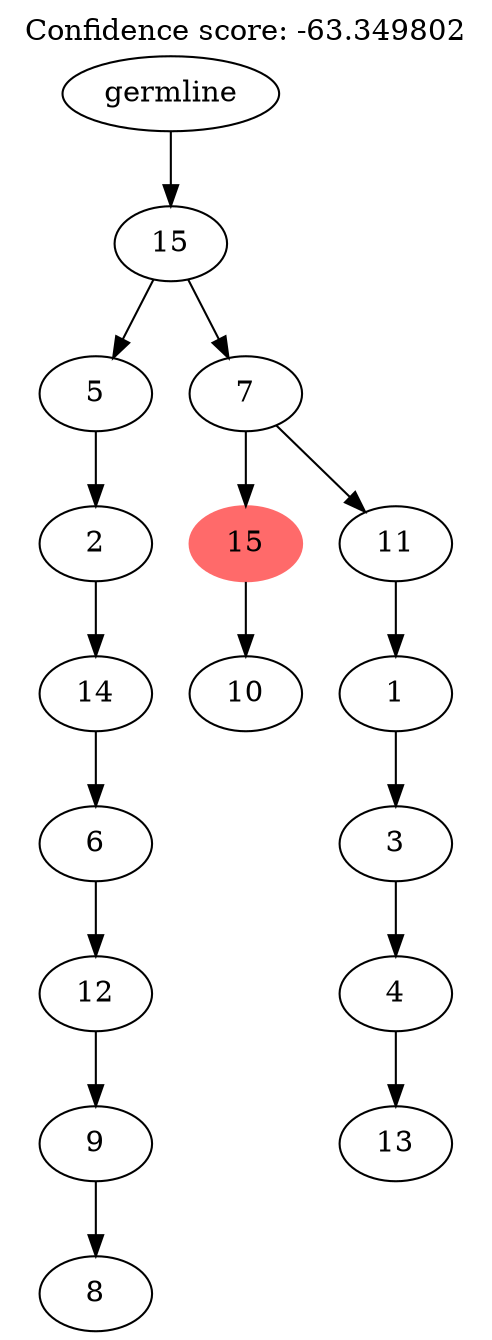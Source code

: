 digraph g {
	"15" -> "16";
	"16" [label="8"];
	"14" -> "15";
	"15" [label="9"];
	"13" -> "14";
	"14" [label="12"];
	"12" -> "13";
	"13" [label="6"];
	"11" -> "12";
	"12" [label="14"];
	"10" -> "11";
	"11" [label="2"];
	"8" -> "9";
	"9" [label="10"];
	"6" -> "7";
	"7" [label="13"];
	"5" -> "6";
	"6" [label="4"];
	"4" -> "5";
	"5" [label="3"];
	"3" -> "4";
	"4" [label="1"];
	"2" -> "3";
	"3" [label="11"];
	"2" -> "8";
	"8" [color=indianred1, style=filled, label="15"];
	"1" -> "2";
	"2" [label="7"];
	"1" -> "10";
	"10" [label="5"];
	"0" -> "1";
	"1" [label="15"];
	"0" [label="germline"];
	labelloc="t";
	label="Confidence score: -63.349802";
}
